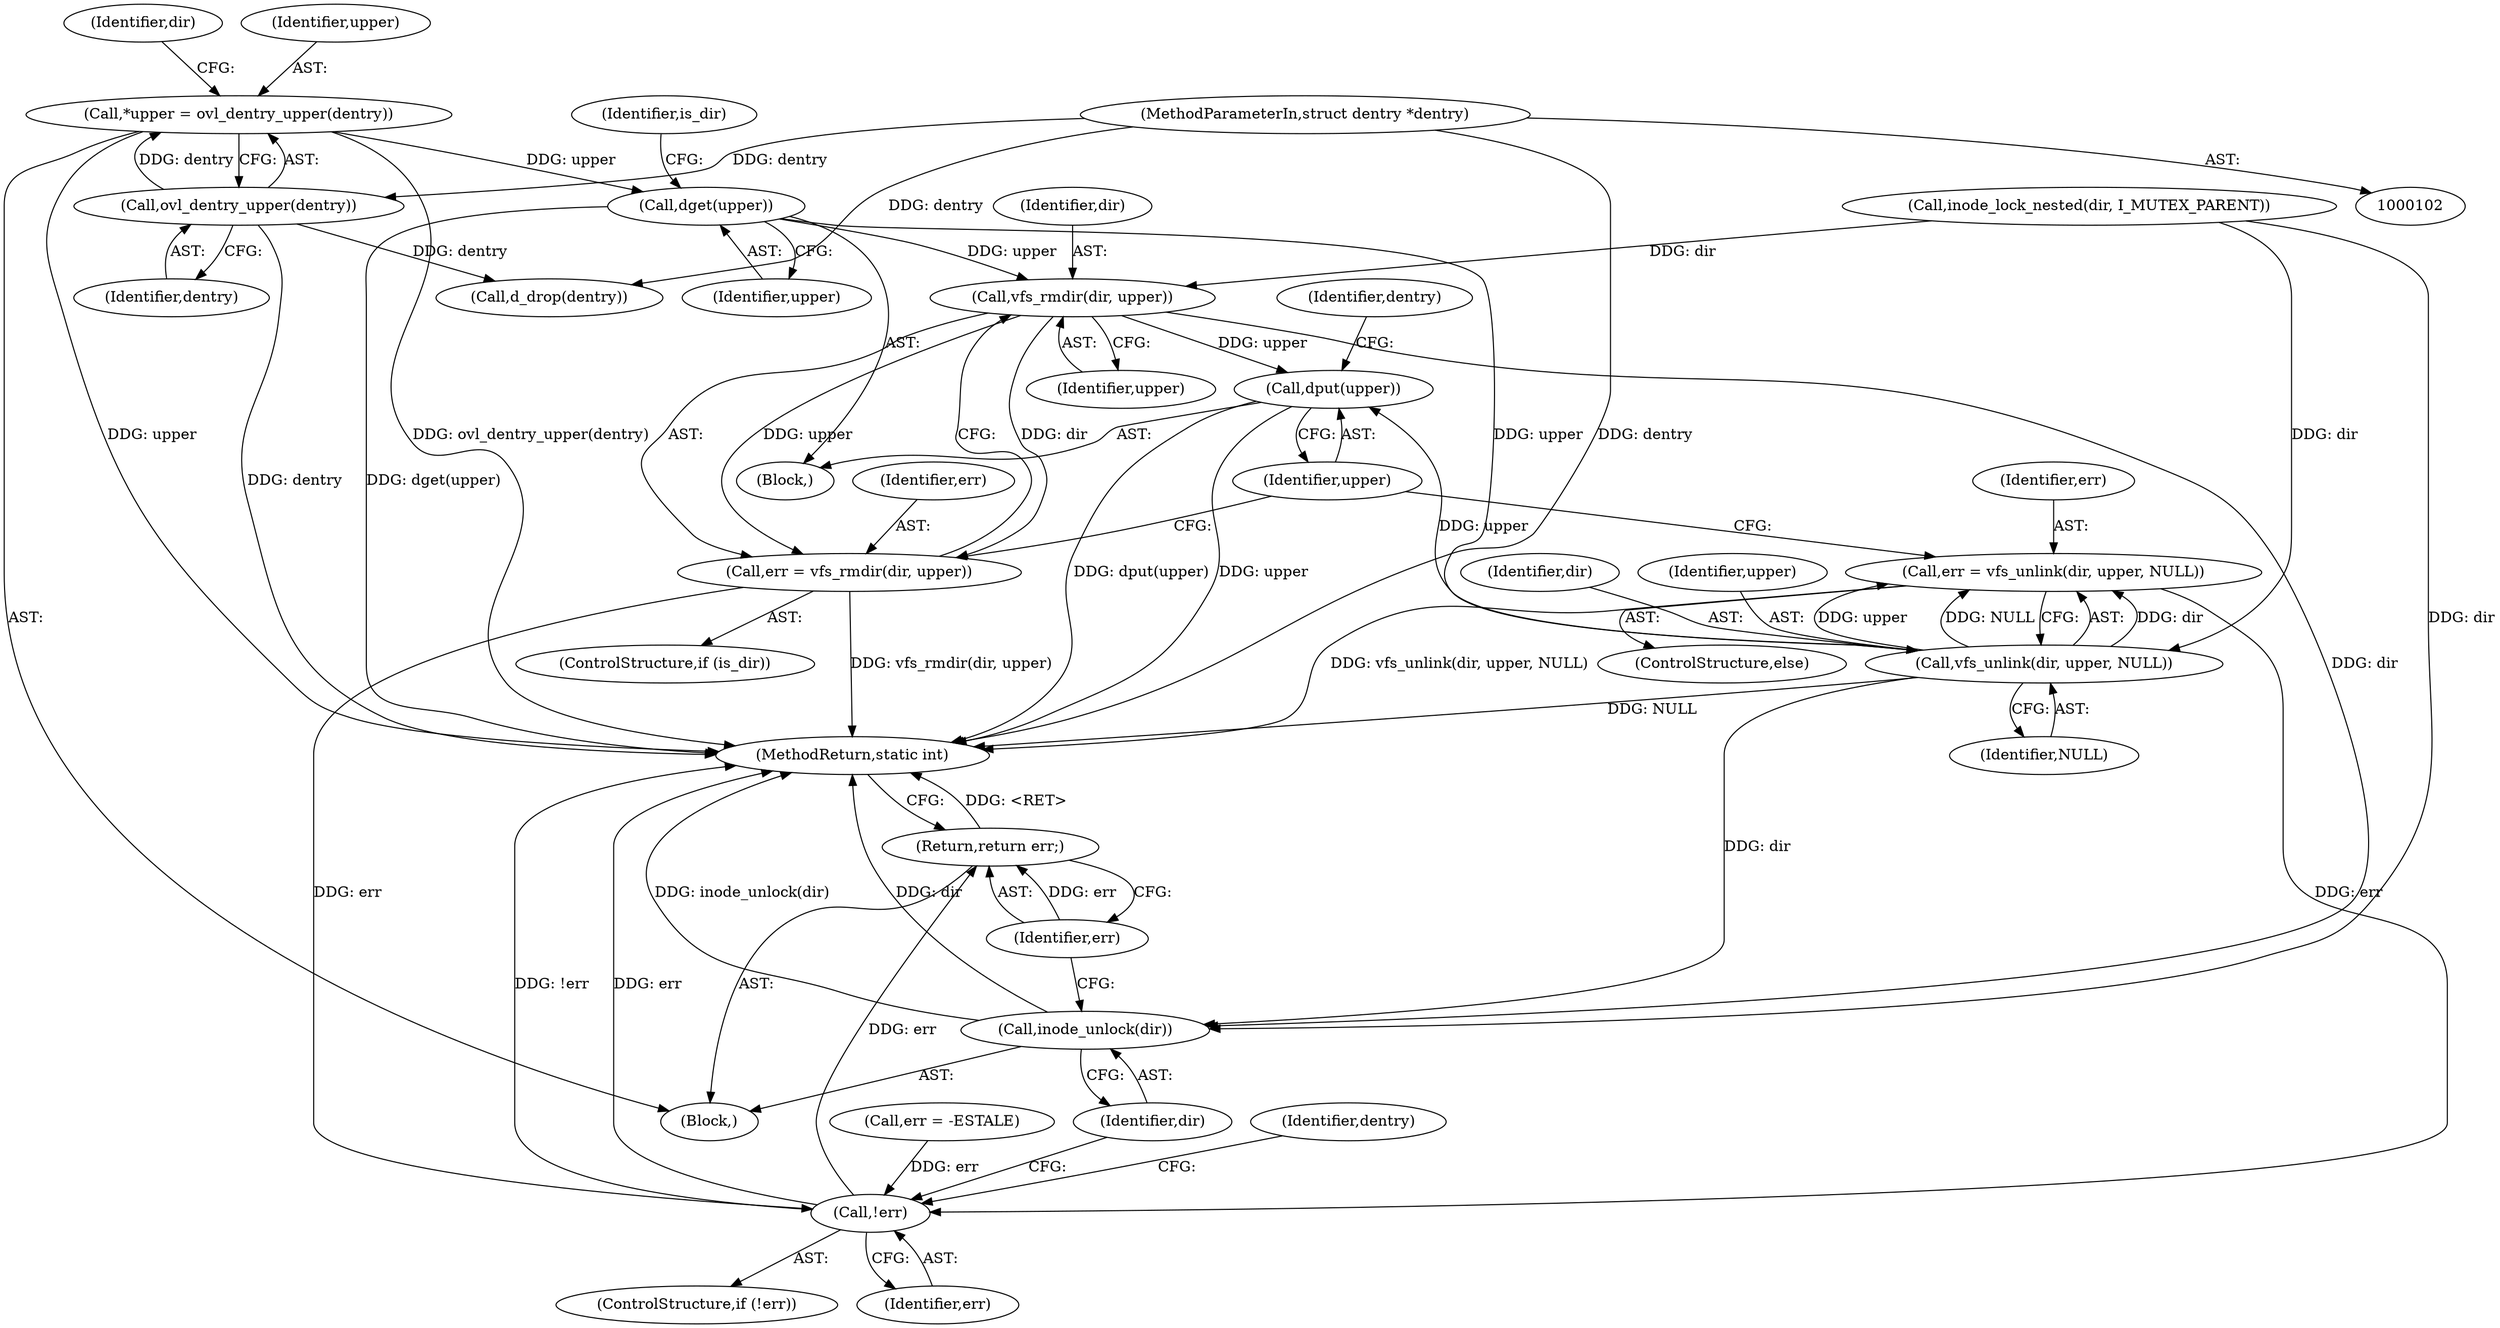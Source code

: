 digraph "1_linux_11f3710417d026ea2f4fcf362d866342c5274185@pointer" {
"1000120" [label="(Call,*upper = ovl_dentry_upper(dentry))"];
"1000122" [label="(Call,ovl_dentry_upper(dentry))"];
"1000103" [label="(MethodParameterIn,struct dentry *dentry)"];
"1000139" [label="(Call,dget(upper))"];
"1000145" [label="(Call,vfs_rmdir(dir, upper))"];
"1000143" [label="(Call,err = vfs_rmdir(dir, upper))"];
"1000162" [label="(Call,!err)"];
"1000168" [label="(Return,return err;)"];
"1000155" [label="(Call,dput(upper))"];
"1000166" [label="(Call,inode_unlock(dir))"];
"1000151" [label="(Call,vfs_unlink(dir, upper, NULL))"];
"1000149" [label="(Call,err = vfs_unlink(dir, upper, NULL))"];
"1000143" [label="(Call,err = vfs_rmdir(dir, upper))"];
"1000161" [label="(ControlStructure,if (!err))"];
"1000156" [label="(Identifier,upper)"];
"1000128" [label="(Call,err = -ESTALE)"];
"1000168" [label="(Return,return err;)"];
"1000150" [label="(Identifier,err)"];
"1000141" [label="(ControlStructure,if (is_dir))"];
"1000123" [label="(Identifier,dentry)"];
"1000125" [label="(Call,inode_lock_nested(dir, I_MUTEX_PARENT))"];
"1000155" [label="(Call,dput(upper))"];
"1000166" [label="(Call,inode_unlock(dir))"];
"1000152" [label="(Identifier,dir)"];
"1000164" [label="(Call,d_drop(dentry))"];
"1000159" [label="(Identifier,dentry)"];
"1000120" [label="(Call,*upper = ovl_dentry_upper(dentry))"];
"1000140" [label="(Identifier,upper)"];
"1000105" [label="(Block,)"];
"1000142" [label="(Identifier,is_dir)"];
"1000162" [label="(Call,!err)"];
"1000145" [label="(Call,vfs_rmdir(dir, upper))"];
"1000138" [label="(Block,)"];
"1000126" [label="(Identifier,dir)"];
"1000144" [label="(Identifier,err)"];
"1000170" [label="(MethodReturn,static int)"];
"1000103" [label="(MethodParameterIn,struct dentry *dentry)"];
"1000146" [label="(Identifier,dir)"];
"1000121" [label="(Identifier,upper)"];
"1000139" [label="(Call,dget(upper))"];
"1000148" [label="(ControlStructure,else)"];
"1000163" [label="(Identifier,err)"];
"1000149" [label="(Call,err = vfs_unlink(dir, upper, NULL))"];
"1000153" [label="(Identifier,upper)"];
"1000154" [label="(Identifier,NULL)"];
"1000122" [label="(Call,ovl_dentry_upper(dentry))"];
"1000147" [label="(Identifier,upper)"];
"1000167" [label="(Identifier,dir)"];
"1000151" [label="(Call,vfs_unlink(dir, upper, NULL))"];
"1000169" [label="(Identifier,err)"];
"1000165" [label="(Identifier,dentry)"];
"1000120" -> "1000105"  [label="AST: "];
"1000120" -> "1000122"  [label="CFG: "];
"1000121" -> "1000120"  [label="AST: "];
"1000122" -> "1000120"  [label="AST: "];
"1000126" -> "1000120"  [label="CFG: "];
"1000120" -> "1000170"  [label="DDG: upper"];
"1000120" -> "1000170"  [label="DDG: ovl_dentry_upper(dentry)"];
"1000122" -> "1000120"  [label="DDG: dentry"];
"1000120" -> "1000139"  [label="DDG: upper"];
"1000122" -> "1000123"  [label="CFG: "];
"1000123" -> "1000122"  [label="AST: "];
"1000122" -> "1000170"  [label="DDG: dentry"];
"1000103" -> "1000122"  [label="DDG: dentry"];
"1000122" -> "1000164"  [label="DDG: dentry"];
"1000103" -> "1000102"  [label="AST: "];
"1000103" -> "1000170"  [label="DDG: dentry"];
"1000103" -> "1000164"  [label="DDG: dentry"];
"1000139" -> "1000138"  [label="AST: "];
"1000139" -> "1000140"  [label="CFG: "];
"1000140" -> "1000139"  [label="AST: "];
"1000142" -> "1000139"  [label="CFG: "];
"1000139" -> "1000170"  [label="DDG: dget(upper)"];
"1000139" -> "1000145"  [label="DDG: upper"];
"1000139" -> "1000151"  [label="DDG: upper"];
"1000145" -> "1000143"  [label="AST: "];
"1000145" -> "1000147"  [label="CFG: "];
"1000146" -> "1000145"  [label="AST: "];
"1000147" -> "1000145"  [label="AST: "];
"1000143" -> "1000145"  [label="CFG: "];
"1000145" -> "1000143"  [label="DDG: dir"];
"1000145" -> "1000143"  [label="DDG: upper"];
"1000125" -> "1000145"  [label="DDG: dir"];
"1000145" -> "1000155"  [label="DDG: upper"];
"1000145" -> "1000166"  [label="DDG: dir"];
"1000143" -> "1000141"  [label="AST: "];
"1000144" -> "1000143"  [label="AST: "];
"1000156" -> "1000143"  [label="CFG: "];
"1000143" -> "1000170"  [label="DDG: vfs_rmdir(dir, upper)"];
"1000143" -> "1000162"  [label="DDG: err"];
"1000162" -> "1000161"  [label="AST: "];
"1000162" -> "1000163"  [label="CFG: "];
"1000163" -> "1000162"  [label="AST: "];
"1000165" -> "1000162"  [label="CFG: "];
"1000167" -> "1000162"  [label="CFG: "];
"1000162" -> "1000170"  [label="DDG: err"];
"1000162" -> "1000170"  [label="DDG: !err"];
"1000149" -> "1000162"  [label="DDG: err"];
"1000128" -> "1000162"  [label="DDG: err"];
"1000162" -> "1000168"  [label="DDG: err"];
"1000168" -> "1000105"  [label="AST: "];
"1000168" -> "1000169"  [label="CFG: "];
"1000169" -> "1000168"  [label="AST: "];
"1000170" -> "1000168"  [label="CFG: "];
"1000168" -> "1000170"  [label="DDG: <RET>"];
"1000169" -> "1000168"  [label="DDG: err"];
"1000155" -> "1000138"  [label="AST: "];
"1000155" -> "1000156"  [label="CFG: "];
"1000156" -> "1000155"  [label="AST: "];
"1000159" -> "1000155"  [label="CFG: "];
"1000155" -> "1000170"  [label="DDG: dput(upper)"];
"1000155" -> "1000170"  [label="DDG: upper"];
"1000151" -> "1000155"  [label="DDG: upper"];
"1000166" -> "1000105"  [label="AST: "];
"1000166" -> "1000167"  [label="CFG: "];
"1000167" -> "1000166"  [label="AST: "];
"1000169" -> "1000166"  [label="CFG: "];
"1000166" -> "1000170"  [label="DDG: inode_unlock(dir)"];
"1000166" -> "1000170"  [label="DDG: dir"];
"1000125" -> "1000166"  [label="DDG: dir"];
"1000151" -> "1000166"  [label="DDG: dir"];
"1000151" -> "1000149"  [label="AST: "];
"1000151" -> "1000154"  [label="CFG: "];
"1000152" -> "1000151"  [label="AST: "];
"1000153" -> "1000151"  [label="AST: "];
"1000154" -> "1000151"  [label="AST: "];
"1000149" -> "1000151"  [label="CFG: "];
"1000151" -> "1000170"  [label="DDG: NULL"];
"1000151" -> "1000149"  [label="DDG: dir"];
"1000151" -> "1000149"  [label="DDG: upper"];
"1000151" -> "1000149"  [label="DDG: NULL"];
"1000125" -> "1000151"  [label="DDG: dir"];
"1000149" -> "1000148"  [label="AST: "];
"1000150" -> "1000149"  [label="AST: "];
"1000156" -> "1000149"  [label="CFG: "];
"1000149" -> "1000170"  [label="DDG: vfs_unlink(dir, upper, NULL)"];
}
